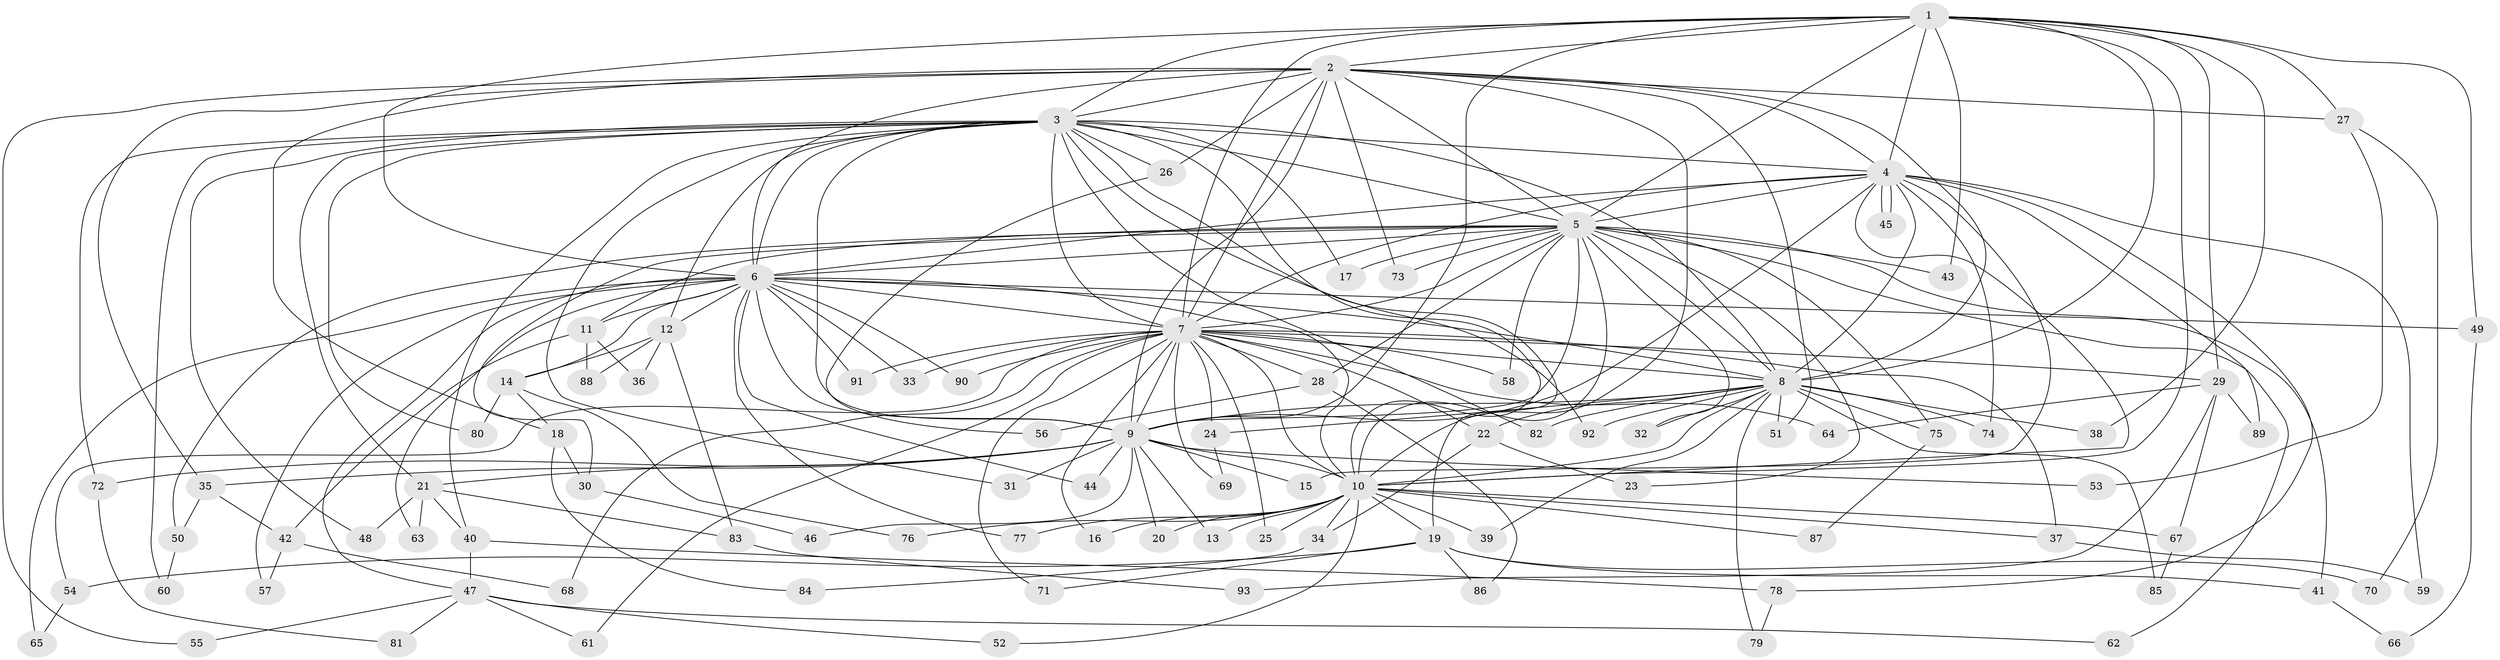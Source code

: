 // Generated by graph-tools (version 1.1) at 2025/44/03/09/25 04:44:42]
// undirected, 93 vertices, 211 edges
graph export_dot {
graph [start="1"]
  node [color=gray90,style=filled];
  1;
  2;
  3;
  4;
  5;
  6;
  7;
  8;
  9;
  10;
  11;
  12;
  13;
  14;
  15;
  16;
  17;
  18;
  19;
  20;
  21;
  22;
  23;
  24;
  25;
  26;
  27;
  28;
  29;
  30;
  31;
  32;
  33;
  34;
  35;
  36;
  37;
  38;
  39;
  40;
  41;
  42;
  43;
  44;
  45;
  46;
  47;
  48;
  49;
  50;
  51;
  52;
  53;
  54;
  55;
  56;
  57;
  58;
  59;
  60;
  61;
  62;
  63;
  64;
  65;
  66;
  67;
  68;
  69;
  70;
  71;
  72;
  73;
  74;
  75;
  76;
  77;
  78;
  79;
  80;
  81;
  82;
  83;
  84;
  85;
  86;
  87;
  88;
  89;
  90;
  91;
  92;
  93;
  1 -- 2;
  1 -- 3;
  1 -- 4;
  1 -- 5;
  1 -- 6;
  1 -- 7;
  1 -- 8;
  1 -- 9;
  1 -- 10;
  1 -- 27;
  1 -- 29;
  1 -- 38;
  1 -- 43;
  1 -- 49;
  2 -- 3;
  2 -- 4;
  2 -- 5;
  2 -- 6;
  2 -- 7;
  2 -- 8;
  2 -- 9;
  2 -- 10;
  2 -- 18;
  2 -- 26;
  2 -- 27;
  2 -- 35;
  2 -- 51;
  2 -- 55;
  2 -- 73;
  3 -- 4;
  3 -- 5;
  3 -- 6;
  3 -- 7;
  3 -- 8;
  3 -- 9;
  3 -- 10;
  3 -- 12;
  3 -- 17;
  3 -- 19;
  3 -- 21;
  3 -- 26;
  3 -- 31;
  3 -- 40;
  3 -- 48;
  3 -- 60;
  3 -- 72;
  3 -- 80;
  3 -- 82;
  3 -- 92;
  4 -- 5;
  4 -- 6;
  4 -- 7;
  4 -- 8;
  4 -- 9;
  4 -- 10;
  4 -- 15;
  4 -- 45;
  4 -- 45;
  4 -- 59;
  4 -- 74;
  4 -- 78;
  4 -- 89;
  5 -- 6;
  5 -- 7;
  5 -- 8;
  5 -- 9;
  5 -- 10;
  5 -- 11;
  5 -- 17;
  5 -- 23;
  5 -- 28;
  5 -- 30;
  5 -- 32;
  5 -- 41;
  5 -- 43;
  5 -- 50;
  5 -- 58;
  5 -- 62;
  5 -- 73;
  5 -- 75;
  6 -- 7;
  6 -- 8;
  6 -- 9;
  6 -- 10;
  6 -- 11;
  6 -- 12;
  6 -- 14;
  6 -- 33;
  6 -- 44;
  6 -- 47;
  6 -- 49;
  6 -- 57;
  6 -- 63;
  6 -- 65;
  6 -- 77;
  6 -- 90;
  6 -- 91;
  7 -- 8;
  7 -- 9;
  7 -- 10;
  7 -- 16;
  7 -- 22;
  7 -- 24;
  7 -- 25;
  7 -- 28;
  7 -- 29;
  7 -- 33;
  7 -- 37;
  7 -- 54;
  7 -- 58;
  7 -- 61;
  7 -- 64;
  7 -- 68;
  7 -- 69;
  7 -- 71;
  7 -- 90;
  7 -- 91;
  8 -- 9;
  8 -- 10;
  8 -- 22;
  8 -- 24;
  8 -- 32;
  8 -- 38;
  8 -- 39;
  8 -- 51;
  8 -- 74;
  8 -- 75;
  8 -- 79;
  8 -- 82;
  8 -- 85;
  8 -- 92;
  9 -- 10;
  9 -- 13;
  9 -- 15;
  9 -- 20;
  9 -- 21;
  9 -- 31;
  9 -- 35;
  9 -- 44;
  9 -- 46;
  9 -- 53;
  9 -- 72;
  10 -- 13;
  10 -- 16;
  10 -- 19;
  10 -- 20;
  10 -- 25;
  10 -- 34;
  10 -- 37;
  10 -- 39;
  10 -- 52;
  10 -- 67;
  10 -- 76;
  10 -- 77;
  10 -- 87;
  11 -- 36;
  11 -- 42;
  11 -- 88;
  12 -- 14;
  12 -- 36;
  12 -- 83;
  12 -- 88;
  14 -- 18;
  14 -- 76;
  14 -- 80;
  18 -- 30;
  18 -- 84;
  19 -- 41;
  19 -- 54;
  19 -- 70;
  19 -- 71;
  19 -- 86;
  21 -- 40;
  21 -- 48;
  21 -- 63;
  21 -- 83;
  22 -- 23;
  22 -- 34;
  24 -- 69;
  26 -- 56;
  27 -- 53;
  27 -- 70;
  28 -- 56;
  28 -- 86;
  29 -- 64;
  29 -- 67;
  29 -- 89;
  29 -- 93;
  30 -- 46;
  34 -- 84;
  35 -- 42;
  35 -- 50;
  37 -- 59;
  40 -- 47;
  40 -- 78;
  41 -- 66;
  42 -- 57;
  42 -- 68;
  47 -- 52;
  47 -- 55;
  47 -- 61;
  47 -- 62;
  47 -- 81;
  49 -- 66;
  50 -- 60;
  54 -- 65;
  67 -- 85;
  72 -- 81;
  75 -- 87;
  78 -- 79;
  83 -- 93;
}
